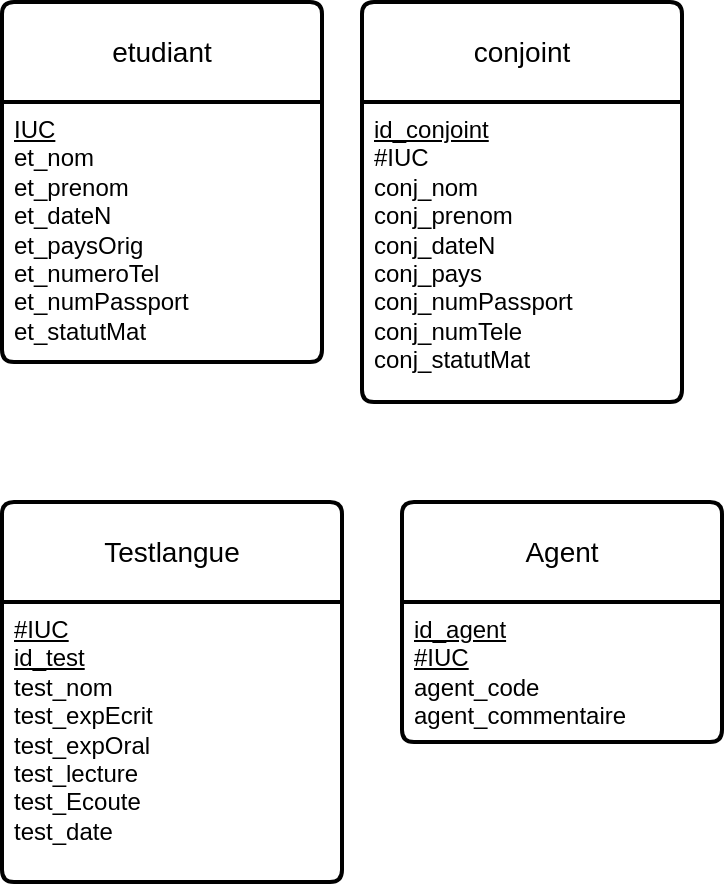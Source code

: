 <mxfile version="23.1.5" type="device" pages="2">
  <diagram name="modele_relationnnel" id="K22IMhGTIvqdRt6gtKjN">
    <mxGraphModel dx="665" dy="614" grid="1" gridSize="10" guides="1" tooltips="1" connect="1" arrows="1" fold="1" page="1" pageScale="1" pageWidth="827" pageHeight="1169" math="0" shadow="0">
      <root>
        <mxCell id="0" />
        <mxCell id="1" parent="0" />
        <mxCell id="CQKy-OLcfSeAjiSryRfV-1" value="etudiant" style="swimlane;childLayout=stackLayout;horizontal=1;startSize=50;horizontalStack=0;rounded=1;fontSize=14;fontStyle=0;strokeWidth=2;resizeParent=0;resizeLast=1;shadow=0;dashed=0;align=center;arcSize=4;whiteSpace=wrap;html=1;" vertex="1" parent="1">
          <mxGeometry x="40" y="70" width="160" height="180" as="geometry" />
        </mxCell>
        <mxCell id="CQKy-OLcfSeAjiSryRfV-2" value="&lt;u&gt;IUC&lt;/u&gt;&lt;br&gt;et_nom&lt;br&gt;et_prenom&lt;br&gt;et_dateN&lt;div&gt;et_paysOrig&lt;/div&gt;&lt;div&gt;et_numeroTel&lt;/div&gt;&lt;div&gt;et_numPassport&lt;/div&gt;&lt;div&gt;et_statutMat&lt;/div&gt;" style="align=left;strokeColor=none;fillColor=none;spacingLeft=4;fontSize=12;verticalAlign=top;resizable=0;rotatable=0;part=1;html=1;" vertex="1" parent="CQKy-OLcfSeAjiSryRfV-1">
          <mxGeometry y="50" width="160" height="130" as="geometry" />
        </mxCell>
        <mxCell id="CQKy-OLcfSeAjiSryRfV-3" value="conjoint" style="swimlane;childLayout=stackLayout;horizontal=1;startSize=50;horizontalStack=0;rounded=1;fontSize=14;fontStyle=0;strokeWidth=2;resizeParent=0;resizeLast=1;shadow=0;dashed=0;align=center;arcSize=4;whiteSpace=wrap;html=1;" vertex="1" parent="1">
          <mxGeometry x="220" y="70" width="160" height="200" as="geometry" />
        </mxCell>
        <mxCell id="CQKy-OLcfSeAjiSryRfV-4" value="&lt;u&gt;id_conjoint&lt;/u&gt;&lt;br&gt;#IUC&lt;br&gt;conj_nom&lt;br&gt;conj_prenom&lt;br&gt;conj_dateN&lt;br&gt;conj_pays&lt;br&gt;conj_numPassport&lt;br&gt;conj_numTele&lt;br&gt;conj_statutMat" style="align=left;strokeColor=none;fillColor=none;spacingLeft=4;fontSize=12;verticalAlign=top;resizable=0;rotatable=0;part=1;html=1;" vertex="1" parent="CQKy-OLcfSeAjiSryRfV-3">
          <mxGeometry y="50" width="160" height="150" as="geometry" />
        </mxCell>
        <mxCell id="CQKy-OLcfSeAjiSryRfV-8" value="Testlangue" style="swimlane;childLayout=stackLayout;horizontal=1;startSize=50;horizontalStack=0;rounded=1;fontSize=14;fontStyle=0;strokeWidth=2;resizeParent=0;resizeLast=1;shadow=0;dashed=0;align=center;arcSize=4;whiteSpace=wrap;html=1;" vertex="1" parent="1">
          <mxGeometry x="40" y="320" width="170" height="190" as="geometry" />
        </mxCell>
        <mxCell id="CQKy-OLcfSeAjiSryRfV-9" value="&lt;u&gt;#IUC&lt;/u&gt;&lt;br&gt;&lt;u&gt;id_test&lt;/u&gt;&lt;br&gt;test_nom&lt;br&gt;test_expEcrit&lt;br&gt;test_expOral&lt;br&gt;test_lecture&lt;br&gt;test_Ecoute&lt;br&gt;test_date&lt;div&gt;&lt;br&gt;&lt;/div&gt;" style="align=left;strokeColor=none;fillColor=none;spacingLeft=4;fontSize=12;verticalAlign=top;resizable=0;rotatable=0;part=1;html=1;" vertex="1" parent="CQKy-OLcfSeAjiSryRfV-8">
          <mxGeometry y="50" width="170" height="140" as="geometry" />
        </mxCell>
        <mxCell id="CQKy-OLcfSeAjiSryRfV-10" value="Agent" style="swimlane;childLayout=stackLayout;horizontal=1;startSize=50;horizontalStack=0;rounded=1;fontSize=14;fontStyle=0;strokeWidth=2;resizeParent=0;resizeLast=1;shadow=0;dashed=0;align=center;arcSize=4;whiteSpace=wrap;html=1;" vertex="1" parent="1">
          <mxGeometry x="240" y="320" width="160" height="120" as="geometry" />
        </mxCell>
        <mxCell id="CQKy-OLcfSeAjiSryRfV-11" value="&lt;u&gt;id_agent&lt;/u&gt;&lt;br&gt;&lt;u&gt;#IUC&lt;br&gt;&lt;/u&gt;agent_code&lt;br&gt;agent_commentaire" style="align=left;strokeColor=none;fillColor=none;spacingLeft=4;fontSize=12;verticalAlign=top;resizable=0;rotatable=0;part=1;html=1;" vertex="1" parent="CQKy-OLcfSeAjiSryRfV-10">
          <mxGeometry y="50" width="160" height="70" as="geometry" />
        </mxCell>
      </root>
    </mxGraphModel>
  </diagram>
  <diagram id="WURc6zUagyRzLN8JzneX" name="modele_entite_association">
    <mxGraphModel dx="665" dy="614" grid="1" gridSize="10" guides="1" tooltips="1" connect="1" arrows="1" fold="1" page="1" pageScale="1" pageWidth="827" pageHeight="1169" math="0" shadow="0">
      <root>
        <mxCell id="0" />
        <mxCell id="1" parent="0" />
        <mxCell id="ya0eUJ7--AO_Hj5XuaW3-1" value="etudiant" style="whiteSpace=wrap;html=1;align=center;" vertex="1" parent="1">
          <mxGeometry x="40" y="160" width="100" height="40" as="geometry" />
        </mxCell>
        <mxCell id="Zxy2rGIzH0aQUwWGbSMj-2" value="conjoint" style="whiteSpace=wrap;html=1;align=center;" vertex="1" parent="1">
          <mxGeometry x="40" y="360" width="100" height="40" as="geometry" />
        </mxCell>
        <mxCell id="XVQOEvFu36x3oepS5fNb-1" value="agent" style="whiteSpace=wrap;html=1;align=center;" vertex="1" parent="1">
          <mxGeometry x="500" y="160" width="100" height="40" as="geometry" />
        </mxCell>
        <mxCell id="wpWd3Dx_EDtGDYUGjGfQ-1" value="testlangue" style="whiteSpace=wrap;html=1;align=center;" vertex="1" parent="1">
          <mxGeometry x="380" y="70" width="100" height="40" as="geometry" />
        </mxCell>
        <mxCell id="-bsccwzCPoYcerLCCiRT-2" value="est_suivie" style="shape=rhombus;perimeter=rhombusPerimeter;whiteSpace=wrap;html=1;align=center;" vertex="1" parent="1">
          <mxGeometry x="260" y="160" width="120" height="60" as="geometry" />
        </mxCell>
        <mxCell id="-bsccwzCPoYcerLCCiRT-4" value="" style="endArrow=none;html=1;rounded=0;entryX=0;entryY=0.5;entryDx=0;entryDy=0;" edge="1" parent="1" target="-bsccwzCPoYcerLCCiRT-2">
          <mxGeometry width="50" height="50" relative="1" as="geometry">
            <mxPoint x="140" y="190" as="sourcePoint" />
            <mxPoint x="190" y="140" as="targetPoint" />
          </mxGeometry>
        </mxCell>
        <mxCell id="-bsccwzCPoYcerLCCiRT-6" value="" style="endArrow=none;html=1;rounded=0;entryX=1;entryY=0.5;entryDx=0;entryDy=0;exitX=0;exitY=0.75;exitDx=0;exitDy=0;" edge="1" parent="1" source="XVQOEvFu36x3oepS5fNb-1" target="-bsccwzCPoYcerLCCiRT-2">
          <mxGeometry width="50" height="50" relative="1" as="geometry">
            <mxPoint x="320" y="340" as="sourcePoint" />
            <mxPoint x="370" y="290" as="targetPoint" />
          </mxGeometry>
        </mxCell>
        <mxCell id="-bsccwzCPoYcerLCCiRT-7" value="epouser" style="shape=rhombus;perimeter=rhombusPerimeter;whiteSpace=wrap;html=1;align=center;" vertex="1" parent="1">
          <mxGeometry x="30" y="270" width="120" height="40" as="geometry" />
        </mxCell>
        <mxCell id="-bsccwzCPoYcerLCCiRT-8" value="" style="endArrow=none;html=1;rounded=0;entryX=0.5;entryY=1;entryDx=0;entryDy=0;exitX=0.5;exitY=0;exitDx=0;exitDy=0;exitPerimeter=0;" edge="1" parent="1" source="-bsccwzCPoYcerLCCiRT-7" target="ya0eUJ7--AO_Hj5XuaW3-1">
          <mxGeometry width="50" height="50" relative="1" as="geometry">
            <mxPoint x="90" y="260" as="sourcePoint" />
            <mxPoint x="370" y="290" as="targetPoint" />
            <Array as="points">
              <mxPoint x="90" y="240" />
            </Array>
          </mxGeometry>
        </mxCell>
        <mxCell id="-bsccwzCPoYcerLCCiRT-9" value="" style="endArrow=none;html=1;rounded=0;entryX=0.5;entryY=1;entryDx=0;entryDy=0;exitX=0.5;exitY=0;exitDx=0;exitDy=0;" edge="1" parent="1" source="Zxy2rGIzH0aQUwWGbSMj-2" target="-bsccwzCPoYcerLCCiRT-7">
          <mxGeometry width="50" height="50" relative="1" as="geometry">
            <mxPoint x="320" y="340" as="sourcePoint" />
            <mxPoint x="370" y="290" as="targetPoint" />
          </mxGeometry>
        </mxCell>
        <mxCell id="-bsccwzCPoYcerLCCiRT-11" value="possession" style="shape=rhombus;perimeter=rhombusPerimeter;whiteSpace=wrap;html=1;align=center;" vertex="1" parent="1">
          <mxGeometry x="170" y="70" width="120" height="40" as="geometry" />
        </mxCell>
        <mxCell id="-bsccwzCPoYcerLCCiRT-12" value="" style="endArrow=none;html=1;rounded=0;entryX=0;entryY=0.5;entryDx=0;entryDy=0;exitX=1;exitY=0;exitDx=0;exitDy=0;" edge="1" parent="1" source="ya0eUJ7--AO_Hj5XuaW3-1" target="-bsccwzCPoYcerLCCiRT-11">
          <mxGeometry width="50" height="50" relative="1" as="geometry">
            <mxPoint x="320" y="340" as="sourcePoint" />
            <mxPoint x="370" y="290" as="targetPoint" />
          </mxGeometry>
        </mxCell>
        <mxCell id="-bsccwzCPoYcerLCCiRT-13" value="" style="endArrow=none;html=1;rounded=0;entryX=1;entryY=0.5;entryDx=0;entryDy=0;exitX=0;exitY=0.5;exitDx=0;exitDy=0;" edge="1" parent="1" source="wpWd3Dx_EDtGDYUGjGfQ-1" target="-bsccwzCPoYcerLCCiRT-11">
          <mxGeometry width="50" height="50" relative="1" as="geometry">
            <mxPoint x="320" y="340" as="sourcePoint" />
            <mxPoint x="370" y="290" as="targetPoint" />
          </mxGeometry>
        </mxCell>
        <mxCell id="-bsccwzCPoYcerLCCiRT-14" value="1,1" style="text;html=1;align=center;verticalAlign=middle;resizable=0;points=[];autosize=1;strokeColor=none;fillColor=none;" vertex="1" parent="1">
          <mxGeometry x="460" y="165" width="40" height="30" as="geometry" />
        </mxCell>
        <mxCell id="-bsccwzCPoYcerLCCiRT-15" value="1,10" style="text;html=1;align=center;verticalAlign=middle;resizable=0;points=[];autosize=1;strokeColor=none;fillColor=none;" vertex="1" parent="1">
          <mxGeometry x="140" y="165" width="50" height="30" as="geometry" />
        </mxCell>
        <mxCell id="-bsccwzCPoYcerLCCiRT-16" value="1,1" style="text;html=1;align=center;verticalAlign=middle;resizable=0;points=[];autosize=1;strokeColor=none;fillColor=none;" vertex="1" parent="1">
          <mxGeometry x="80" y="198" width="40" height="30" as="geometry" />
        </mxCell>
        <mxCell id="-bsccwzCPoYcerLCCiRT-17" value="0,1" style="text;html=1;align=center;verticalAlign=middle;resizable=0;points=[];autosize=1;strokeColor=none;fillColor=none;" vertex="1" parent="1">
          <mxGeometry x="80" y="338" width="40" height="30" as="geometry" />
        </mxCell>
        <mxCell id="-bsccwzCPoYcerLCCiRT-18" value="1,1" style="text;html=1;align=center;verticalAlign=middle;resizable=0;points=[];autosize=1;strokeColor=none;fillColor=none;" vertex="1" parent="1">
          <mxGeometry x="110" y="128" width="40" height="30" as="geometry" />
        </mxCell>
        <mxCell id="-bsccwzCPoYcerLCCiRT-19" value="1,1" style="text;html=1;align=center;verticalAlign=middle;resizable=0;points=[];autosize=1;strokeColor=none;fillColor=none;" vertex="1" parent="1">
          <mxGeometry x="340" y="68" width="40" height="30" as="geometry" />
        </mxCell>
      </root>
    </mxGraphModel>
  </diagram>
</mxfile>
